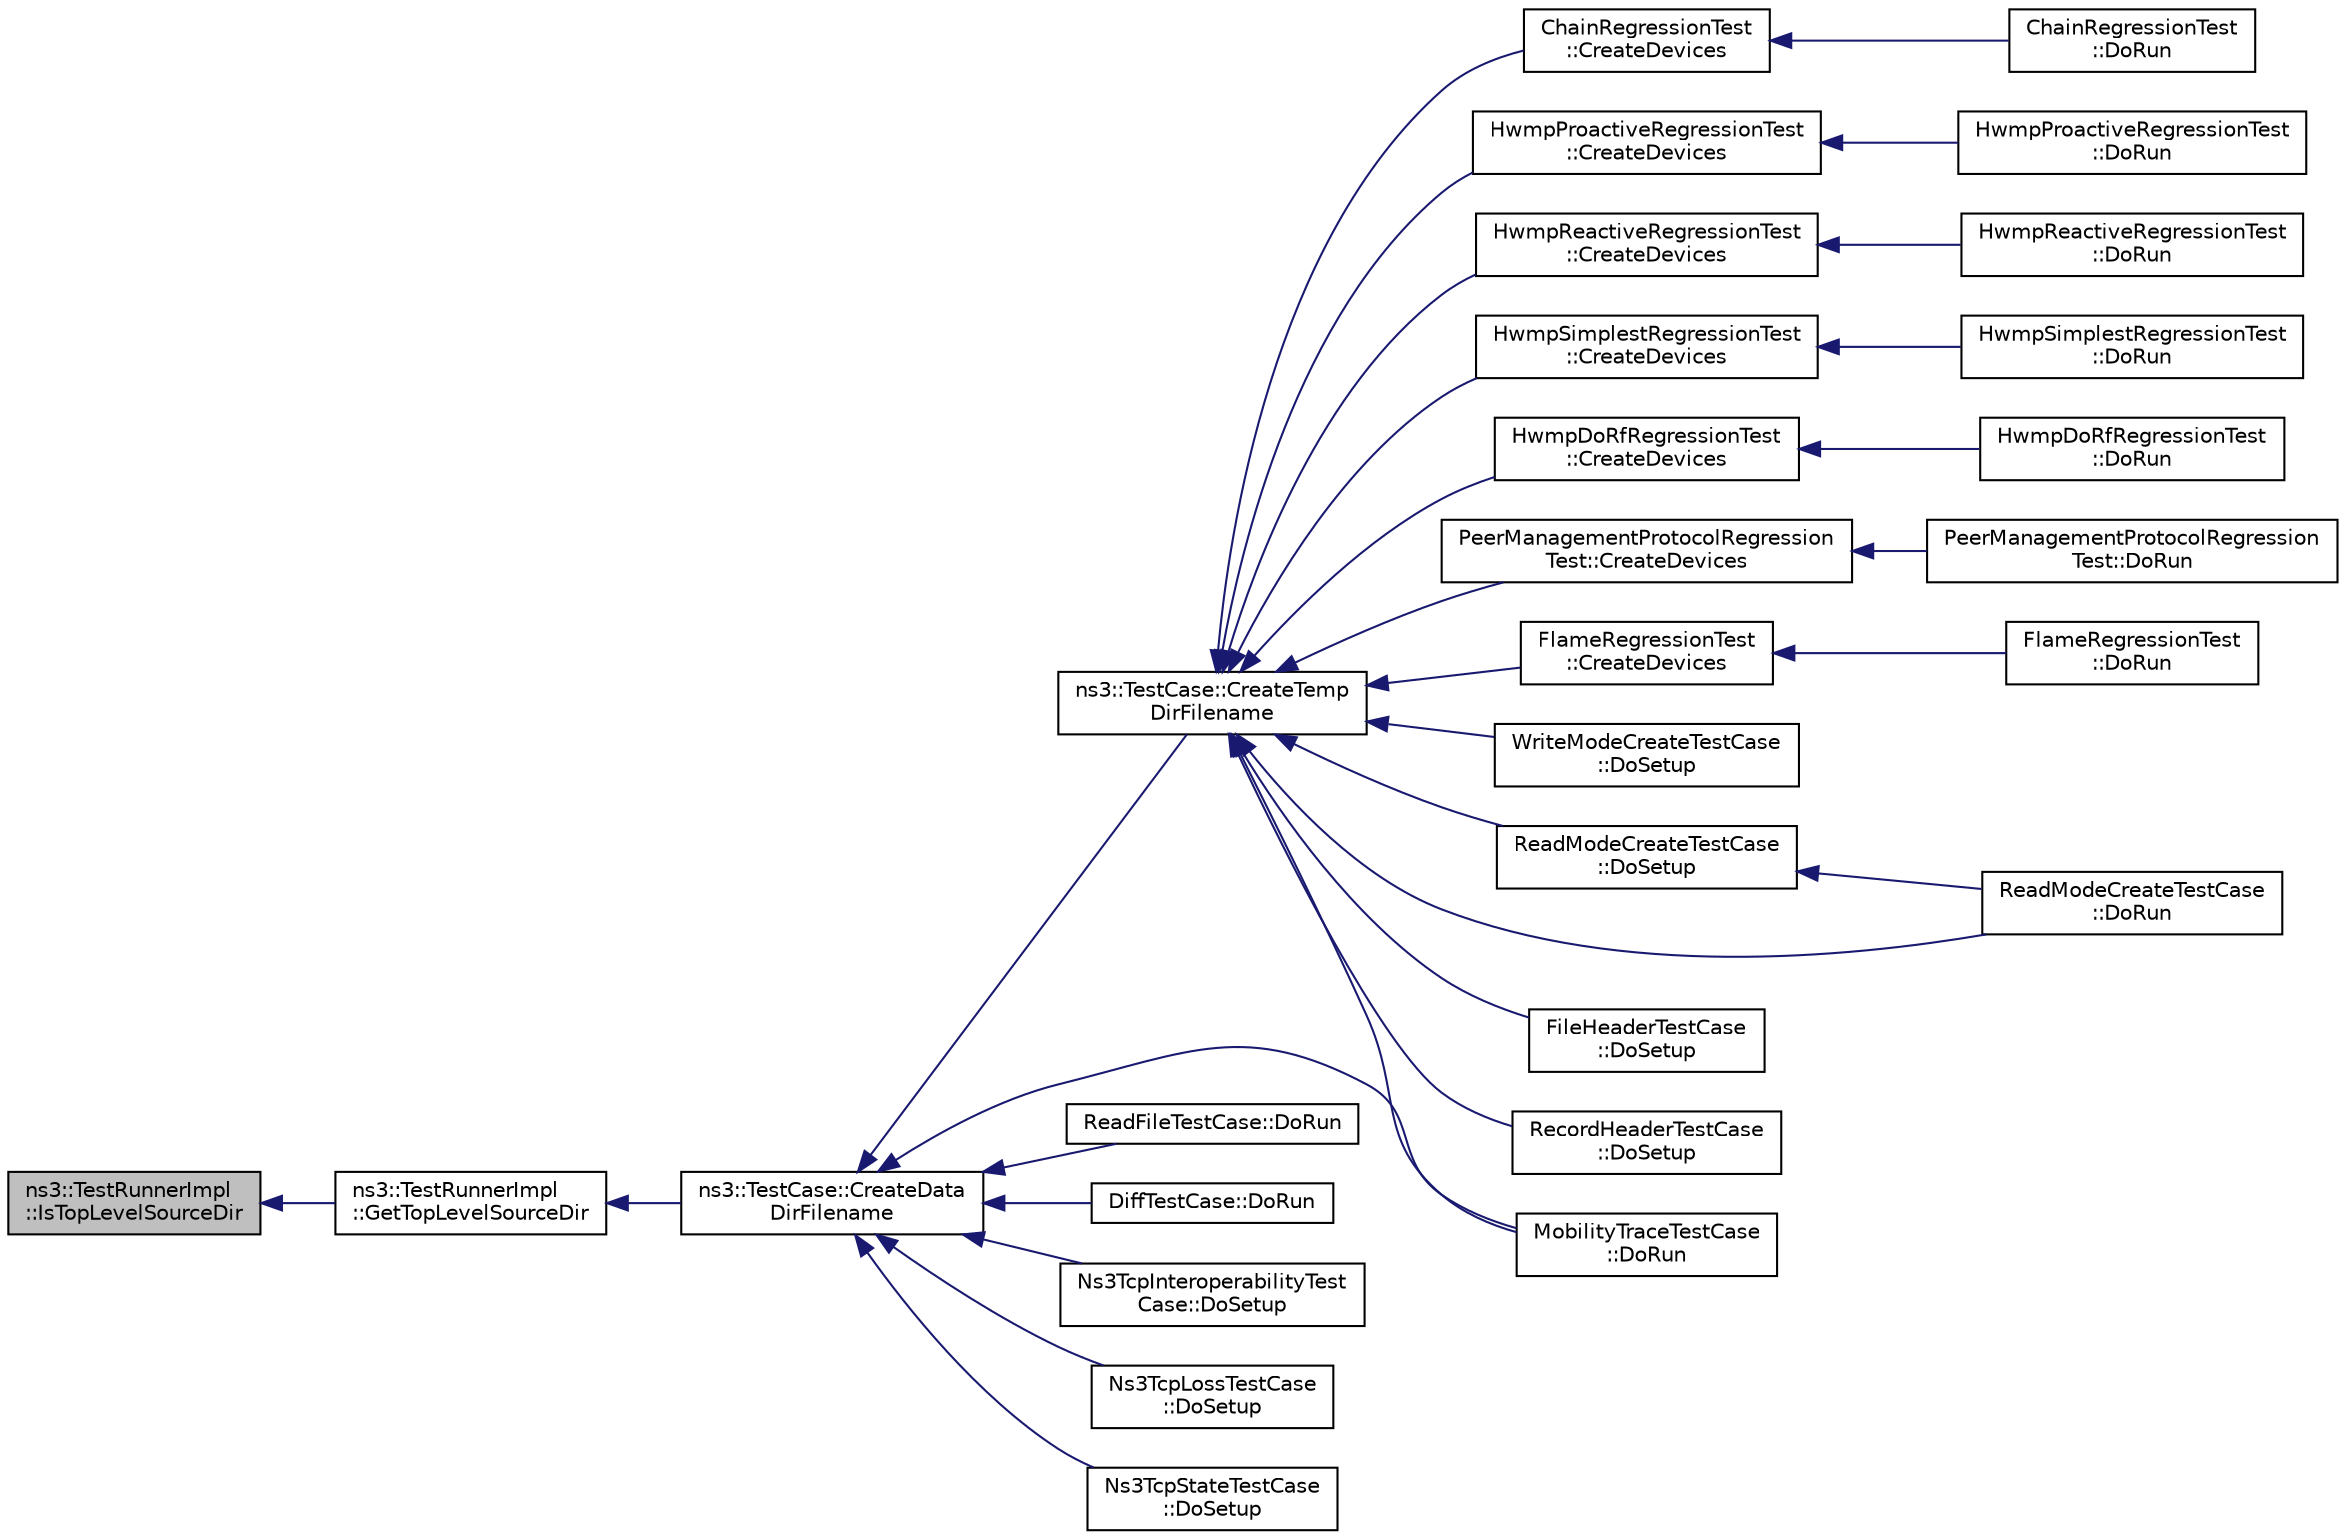 digraph "ns3::TestRunnerImpl::IsTopLevelSourceDir"
{
  edge [fontname="Helvetica",fontsize="10",labelfontname="Helvetica",labelfontsize="10"];
  node [fontname="Helvetica",fontsize="10",shape=record];
  rankdir="LR";
  Node1 [label="ns3::TestRunnerImpl\l::IsTopLevelSourceDir",height=0.2,width=0.4,color="black", fillcolor="grey75", style="filled", fontcolor="black"];
  Node1 -> Node2 [dir="back",color="midnightblue",fontsize="10",style="solid"];
  Node2 [label="ns3::TestRunnerImpl\l::GetTopLevelSourceDir",height=0.2,width=0.4,color="black", fillcolor="white", style="filled",URL="$d7/d71/classns3_1_1TestRunnerImpl.html#a1863e4b4b0410ef4abb30424cc50e277"];
  Node2 -> Node3 [dir="back",color="midnightblue",fontsize="10",style="solid"];
  Node3 [label="ns3::TestCase::CreateData\lDirFilename",height=0.2,width=0.4,color="black", fillcolor="white", style="filled",URL="$dd/d88/classns3_1_1TestCase.html#a3e4d216ff392a43418f26bb3e5b0f16d",tooltip="Construct the full path to a file in the data directory. "];
  Node3 -> Node4 [dir="back",color="midnightblue",fontsize="10",style="solid"];
  Node4 [label="ns3::TestCase::CreateTemp\lDirFilename",height=0.2,width=0.4,color="black", fillcolor="white", style="filled",URL="$dd/d88/classns3_1_1TestCase.html#a8a04695a6fb9ba0f89e28e9523963f88",tooltip="Construct the full path to a file in a temporary directory. "];
  Node4 -> Node5 [dir="back",color="midnightblue",fontsize="10",style="solid"];
  Node5 [label="ChainRegressionTest\l::CreateDevices",height=0.2,width=0.4,color="black", fillcolor="white", style="filled",URL="$da/d19/classChainRegressionTest.html#ae8b1dd906e3d52a223122c63d236bb19",tooltip="Create devices, install TCP/IP stack and applications. "];
  Node5 -> Node6 [dir="back",color="midnightblue",fontsize="10",style="solid"];
  Node6 [label="ChainRegressionTest\l::DoRun",height=0.2,width=0.4,color="black", fillcolor="white", style="filled",URL="$da/d19/classChainRegressionTest.html#a51aa3cae551407ee6a6f346c30e3cc43",tooltip="Go. "];
  Node4 -> Node7 [dir="back",color="midnightblue",fontsize="10",style="solid"];
  Node7 [label="HwmpProactiveRegressionTest\l::CreateDevices",height=0.2,width=0.4,color="black", fillcolor="white", style="filled",URL="$d2/d20/classHwmpProactiveRegressionTest.html#a98c6ff2361a7a5065ebf14089edc5bad",tooltip="Create devices function. "];
  Node7 -> Node8 [dir="back",color="midnightblue",fontsize="10",style="solid"];
  Node8 [label="HwmpProactiveRegressionTest\l::DoRun",height=0.2,width=0.4,color="black", fillcolor="white", style="filled",URL="$d2/d20/classHwmpProactiveRegressionTest.html#ad000db534766301050336560b08b531e",tooltip="Implementation to actually run this TestCase. "];
  Node4 -> Node9 [dir="back",color="midnightblue",fontsize="10",style="solid"];
  Node9 [label="HwmpReactiveRegressionTest\l::CreateDevices",height=0.2,width=0.4,color="black", fillcolor="white", style="filled",URL="$d2/dcc/classHwmpReactiveRegressionTest.html#a8b288a6801baae1e65f87de7eb0352a4",tooltip="Create devices function. "];
  Node9 -> Node10 [dir="back",color="midnightblue",fontsize="10",style="solid"];
  Node10 [label="HwmpReactiveRegressionTest\l::DoRun",height=0.2,width=0.4,color="black", fillcolor="white", style="filled",URL="$d2/dcc/classHwmpReactiveRegressionTest.html#ae66a095a74ef4e2cbdfc0d042b50e63c",tooltip="Implementation to actually run this TestCase. "];
  Node4 -> Node11 [dir="back",color="midnightblue",fontsize="10",style="solid"];
  Node11 [label="HwmpSimplestRegressionTest\l::CreateDevices",height=0.2,width=0.4,color="black", fillcolor="white", style="filled",URL="$de/daa/classHwmpSimplestRegressionTest.html#a6866a6d6b0b93241ec0f0c29ef61fd39",tooltip="Create devices function. "];
  Node11 -> Node12 [dir="back",color="midnightblue",fontsize="10",style="solid"];
  Node12 [label="HwmpSimplestRegressionTest\l::DoRun",height=0.2,width=0.4,color="black", fillcolor="white", style="filled",URL="$de/daa/classHwmpSimplestRegressionTest.html#a66060eab1ba10620e724e97901e03168",tooltip="Implementation to actually run this TestCase. "];
  Node4 -> Node13 [dir="back",color="midnightblue",fontsize="10",style="solid"];
  Node13 [label="HwmpDoRfRegressionTest\l::CreateDevices",height=0.2,width=0.4,color="black", fillcolor="white", style="filled",URL="$d2/dbe/classHwmpDoRfRegressionTest.html#a55abac18467e059d3c39fa0de53bc436",tooltip="Create devices function. "];
  Node13 -> Node14 [dir="back",color="midnightblue",fontsize="10",style="solid"];
  Node14 [label="HwmpDoRfRegressionTest\l::DoRun",height=0.2,width=0.4,color="black", fillcolor="white", style="filled",URL="$d2/dbe/classHwmpDoRfRegressionTest.html#a31af438e94ab7ed25d9837a3f47f77b0",tooltip="Implementation to actually run this TestCase. "];
  Node4 -> Node15 [dir="back",color="midnightblue",fontsize="10",style="solid"];
  Node15 [label="PeerManagementProtocolRegression\lTest::CreateDevices",height=0.2,width=0.4,color="black", fillcolor="white", style="filled",URL="$d3/d4d/classPeerManagementProtocolRegressionTest.html#a045b489f508afaecc5b5abb9d3513918",tooltip="Create devices function. "];
  Node15 -> Node16 [dir="back",color="midnightblue",fontsize="10",style="solid"];
  Node16 [label="PeerManagementProtocolRegression\lTest::DoRun",height=0.2,width=0.4,color="black", fillcolor="white", style="filled",URL="$d3/d4d/classPeerManagementProtocolRegressionTest.html#aff79851d62fd61dfc7f225565465b0b4",tooltip="Implementation to actually run this TestCase. "];
  Node4 -> Node17 [dir="back",color="midnightblue",fontsize="10",style="solid"];
  Node17 [label="FlameRegressionTest\l::CreateDevices",height=0.2,width=0.4,color="black", fillcolor="white", style="filled",URL="$d7/dd4/classFlameRegressionTest.html#aeee4af77af2814f7339f204135cc2733",tooltip="Creat devices function. "];
  Node17 -> Node18 [dir="back",color="midnightblue",fontsize="10",style="solid"];
  Node18 [label="FlameRegressionTest\l::DoRun",height=0.2,width=0.4,color="black", fillcolor="white", style="filled",URL="$d7/dd4/classFlameRegressionTest.html#aa1cc862bafd9d367a75cc42c9779b603",tooltip="Implementation to actually run this TestCase. "];
  Node4 -> Node19 [dir="back",color="midnightblue",fontsize="10",style="solid"];
  Node19 [label="MobilityTraceTestCase\l::DoRun",height=0.2,width=0.4,color="black", fillcolor="white", style="filled",URL="$d8/d00/classMobilityTraceTestCase.html#ae30ac31273ee7b04d922588517c14ca8",tooltip="Implementation to actually run this TestCase. "];
  Node4 -> Node20 [dir="back",color="midnightblue",fontsize="10",style="solid"];
  Node20 [label="WriteModeCreateTestCase\l::DoSetup",height=0.2,width=0.4,color="black", fillcolor="white", style="filled",URL="$d9/d4f/classWriteModeCreateTestCase.html#a3a3ac08af7de3c751216bad78fa5082e",tooltip="Implementation to do any local setup required for this TestCase. "];
  Node4 -> Node21 [dir="back",color="midnightblue",fontsize="10",style="solid"];
  Node21 [label="ReadModeCreateTestCase\l::DoSetup",height=0.2,width=0.4,color="black", fillcolor="white", style="filled",URL="$d2/d32/classReadModeCreateTestCase.html#a6dd7e9a6a38fd7f1622950f026af16ae",tooltip="Implementation to do any local setup required for this TestCase. "];
  Node21 -> Node22 [dir="back",color="midnightblue",fontsize="10",style="solid"];
  Node22 [label="ReadModeCreateTestCase\l::DoRun",height=0.2,width=0.4,color="black", fillcolor="white", style="filled",URL="$d2/d32/classReadModeCreateTestCase.html#a562663ce527b2afe1a01e530874cd851",tooltip="Implementation to actually run this TestCase. "];
  Node4 -> Node22 [dir="back",color="midnightblue",fontsize="10",style="solid"];
  Node4 -> Node23 [dir="back",color="midnightblue",fontsize="10",style="solid"];
  Node23 [label="FileHeaderTestCase\l::DoSetup",height=0.2,width=0.4,color="black", fillcolor="white", style="filled",URL="$d6/d33/classFileHeaderTestCase.html#ac7487b9a10d955145e0ab0150aace4d2",tooltip="Implementation to do any local setup required for this TestCase. "];
  Node4 -> Node24 [dir="back",color="midnightblue",fontsize="10",style="solid"];
  Node24 [label="RecordHeaderTestCase\l::DoSetup",height=0.2,width=0.4,color="black", fillcolor="white", style="filled",URL="$d0/d44/classRecordHeaderTestCase.html#aad4a302ea73173b4c70902a897933b04",tooltip="Implementation to do any local setup required for this TestCase. "];
  Node3 -> Node19 [dir="back",color="midnightblue",fontsize="10",style="solid"];
  Node3 -> Node25 [dir="back",color="midnightblue",fontsize="10",style="solid"];
  Node25 [label="ReadFileTestCase::DoRun",height=0.2,width=0.4,color="black", fillcolor="white", style="filled",URL="$df/dab/classReadFileTestCase.html#a45c51f52ea608037fd8b5ca3a5353ad9",tooltip="Implementation to actually run this TestCase. "];
  Node3 -> Node26 [dir="back",color="midnightblue",fontsize="10",style="solid"];
  Node26 [label="DiffTestCase::DoRun",height=0.2,width=0.4,color="black", fillcolor="white", style="filled",URL="$df/da3/classDiffTestCase.html#aa6e6da63a68b54ea86a6172337d1e5a6",tooltip="Implementation to actually run this TestCase. "];
  Node3 -> Node27 [dir="back",color="midnightblue",fontsize="10",style="solid"];
  Node27 [label="Ns3TcpInteroperabilityTest\lCase::DoSetup",height=0.2,width=0.4,color="black", fillcolor="white", style="filled",URL="$d5/d86/classNs3TcpInteroperabilityTestCase.html#af18785722baa5f4826f281efacaabe60",tooltip="Implementation to do any local setup required for this TestCase. "];
  Node3 -> Node28 [dir="back",color="midnightblue",fontsize="10",style="solid"];
  Node28 [label="Ns3TcpLossTestCase\l::DoSetup",height=0.2,width=0.4,color="black", fillcolor="white", style="filled",URL="$d7/d40/classNs3TcpLossTestCase.html#a08237ed89cdb33439db0d70432dc773a",tooltip="Implementation to do any local setup required for this TestCase. "];
  Node3 -> Node29 [dir="back",color="midnightblue",fontsize="10",style="solid"];
  Node29 [label="Ns3TcpStateTestCase\l::DoSetup",height=0.2,width=0.4,color="black", fillcolor="white", style="filled",URL="$d4/d4d/classNs3TcpStateTestCase.html#ab40bcdfe18d73d1d52edf573894ce112",tooltip="Implementation to do any local setup required for this TestCase. "];
}
